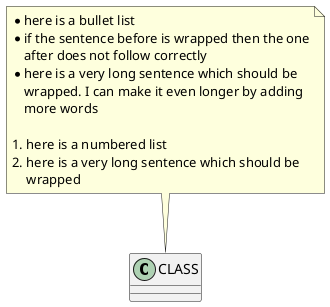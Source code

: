 {
  "sha1": "1u3mxit4zgjdgj7szmzvxhoamirqfzc",
  "insertion": {
    "when": "2024-05-30T20:48:19.794Z",
    "url": "http://forum.plantuml.net/8749/wrapwidth-causes-bullet-number-lists-behave-inconsistently",
    "user": "plantuml@gmail.com"
  }
}
@startuml
skinparam WrapWidth 300
class CLASS
note top of CLASS
* here is a bullet list
* if the sentence before is wrapped then the one after does not follow correctly
* here is a very long sentence which should be wrapped. I can make it even longer by adding more words

# here is a numbered list
# here is a very long sentence which should be wrapped
end note

@enduml
